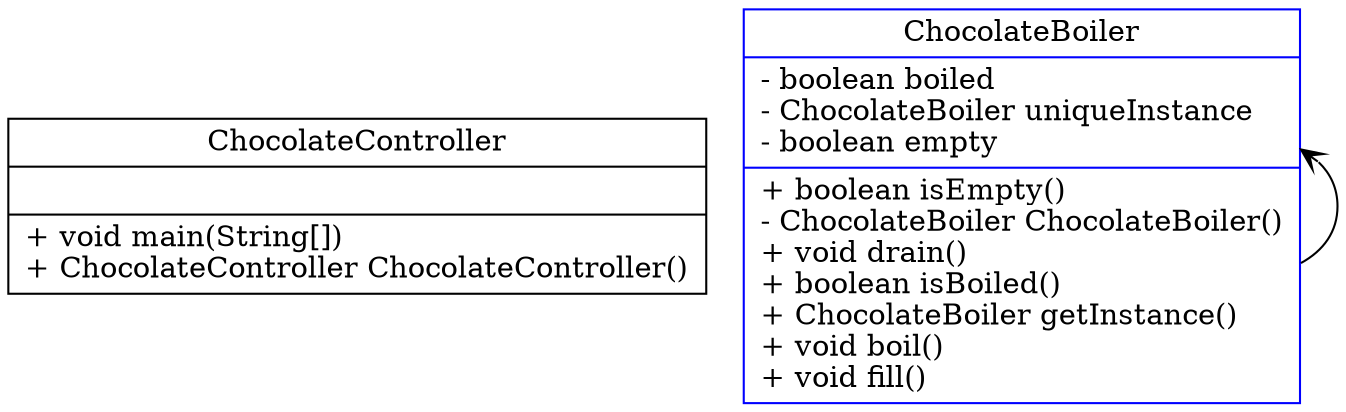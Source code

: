 digraph ChocolateBoiler{
rankdir=BT;

ChocolateController [
shape = "record",
label = "{ChocolateController||+ void main(String[])\l+ ChocolateController ChocolateController()\l}"
];

ChocolateBoiler [
shape = "record",
label = "{ChocolateBoiler|- boolean boiled\l- ChocolateBoiler uniqueInstance\l- boolean empty\l|+ boolean isEmpty()\l- ChocolateBoiler ChocolateBoiler()\l+ void drain()\l+ boolean isBoiled()\l+ ChocolateBoiler getInstance()\l+ void boil()\l+ void fill()\l}"
];

ChocolateBoiler -> ChocolateBoiler [arrowhead="vee", style="solid"];

ChocolateBoiler [
color = blue
];
}
